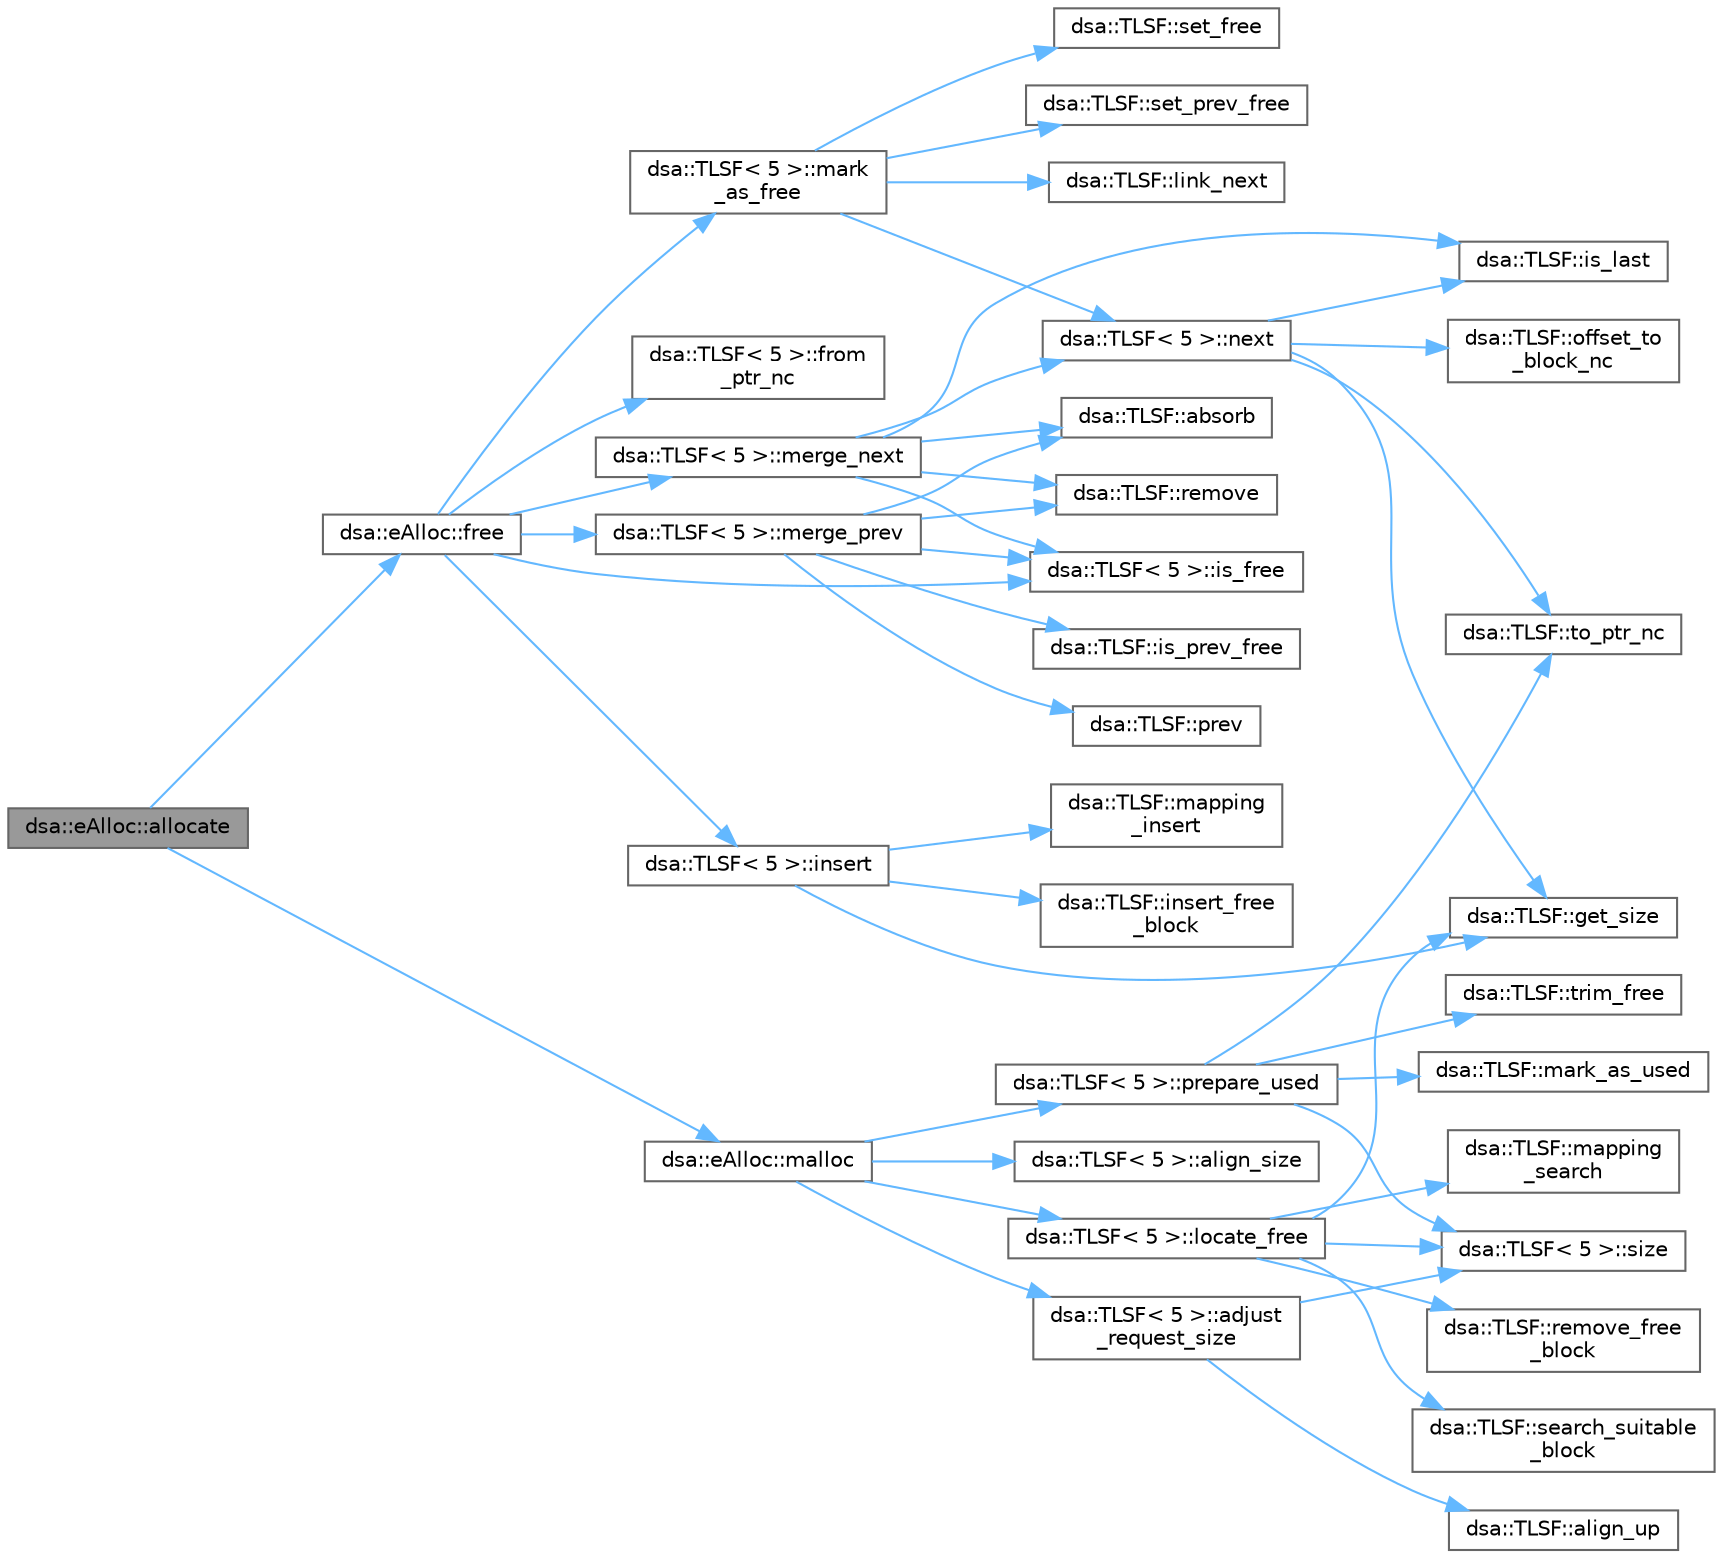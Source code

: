 digraph "dsa::eAlloc::allocate"
{
 // LATEX_PDF_SIZE
  bgcolor="transparent";
  edge [fontname=Helvetica,fontsize=10,labelfontname=Helvetica,labelfontsize=10];
  node [fontname=Helvetica,fontsize=10,shape=box,height=0.2,width=0.4];
  rankdir="LR";
  Node1 [id="Node000001",label="dsa::eAlloc::allocate",height=0.2,width=0.4,color="gray40", fillcolor="grey60", style="filled", fontcolor="black",tooltip="Allocates memory for an object and constructs it by copying."];
  Node1 -> Node2 [id="edge1_Node000001_Node000002",color="steelblue1",style="solid",tooltip=" "];
  Node2 [id="Node000002",label="dsa::eAlloc::free",height=0.2,width=0.4,color="grey40", fillcolor="white", style="filled",URL="$classdsa_1_1e_alloc.html#a6cf6ea0950ef6c2c4d496a92c4786282",tooltip="Frees a previously allocated memory block."];
  Node2 -> Node3 [id="edge2_Node000002_Node000003",color="steelblue1",style="solid",tooltip=" "];
  Node3 [id="Node000003",label="dsa::TLSF\< 5 \>::from\l_ptr_nc",height=0.2,width=0.4,color="grey40", fillcolor="white", style="filled",URL="$classdsa_1_1_t_l_s_f.html#afd2921b2dac73664c9bdadff7abd6eb6",tooltip=" "];
  Node2 -> Node4 [id="edge3_Node000002_Node000004",color="steelblue1",style="solid",tooltip=" "];
  Node4 [id="Node000004",label="dsa::TLSF\< 5 \>::insert",height=0.2,width=0.4,color="grey40", fillcolor="white", style="filled",URL="$classdsa_1_1_t_l_s_f.html#a0dc5ae2b42c39b8ebafbb0cd4d5ac5a7",tooltip=" "];
  Node4 -> Node5 [id="edge4_Node000004_Node000005",color="steelblue1",style="solid",tooltip=" "];
  Node5 [id="Node000005",label="dsa::TLSF::get_size",height=0.2,width=0.4,color="grey40", fillcolor="white", style="filled",URL="$classdsa_1_1_t_l_s_f.html#aa3b06851f567dc4366f71faf793d278c",tooltip=" "];
  Node4 -> Node6 [id="edge5_Node000004_Node000006",color="steelblue1",style="solid",tooltip=" "];
  Node6 [id="Node000006",label="dsa::TLSF::insert_free\l_block",height=0.2,width=0.4,color="grey40", fillcolor="white", style="filled",URL="$classdsa_1_1_t_l_s_f.html#a07deb05a505f94dfbd6eb637a151008a",tooltip=" "];
  Node4 -> Node7 [id="edge6_Node000004_Node000007",color="steelblue1",style="solid",tooltip=" "];
  Node7 [id="Node000007",label="dsa::TLSF::mapping\l_insert",height=0.2,width=0.4,color="grey40", fillcolor="white", style="filled",URL="$classdsa_1_1_t_l_s_f.html#a7aaa27582e40b9eabb7d4c03c5facb04",tooltip=" "];
  Node2 -> Node8 [id="edge7_Node000002_Node000008",color="steelblue1",style="solid",tooltip=" "];
  Node8 [id="Node000008",label="dsa::TLSF\< 5 \>::is_free",height=0.2,width=0.4,color="grey40", fillcolor="white", style="filled",URL="$classdsa_1_1_t_l_s_f.html#a1c60aa4b3b12526b95628d9dba0c95be",tooltip=" "];
  Node2 -> Node9 [id="edge8_Node000002_Node000009",color="steelblue1",style="solid",tooltip=" "];
  Node9 [id="Node000009",label="dsa::TLSF\< 5 \>::mark\l_as_free",height=0.2,width=0.4,color="grey40", fillcolor="white", style="filled",URL="$classdsa_1_1_t_l_s_f.html#a32b002299d6d511cfd4db6d6793d2a28",tooltip=" "];
  Node9 -> Node10 [id="edge9_Node000009_Node000010",color="steelblue1",style="solid",tooltip=" "];
  Node10 [id="Node000010",label="dsa::TLSF::link_next",height=0.2,width=0.4,color="grey40", fillcolor="white", style="filled",URL="$classdsa_1_1_t_l_s_f.html#ab7f459a80a15779948a5b3436caa0fb2",tooltip=" "];
  Node9 -> Node11 [id="edge10_Node000009_Node000011",color="steelblue1",style="solid",tooltip=" "];
  Node11 [id="Node000011",label="dsa::TLSF\< 5 \>::next",height=0.2,width=0.4,color="grey40", fillcolor="white", style="filled",URL="$classdsa_1_1_t_l_s_f.html#a95fb2325991390b7e21889d5f212e231",tooltip=" "];
  Node11 -> Node5 [id="edge11_Node000011_Node000005",color="steelblue1",style="solid",tooltip=" "];
  Node11 -> Node12 [id="edge12_Node000011_Node000012",color="steelblue1",style="solid",tooltip=" "];
  Node12 [id="Node000012",label="dsa::TLSF::is_last",height=0.2,width=0.4,color="grey40", fillcolor="white", style="filled",URL="$classdsa_1_1_t_l_s_f.html#adcbc2cc8ec2a8e348b2f7c12fb74c013",tooltip=" "];
  Node11 -> Node13 [id="edge13_Node000011_Node000013",color="steelblue1",style="solid",tooltip=" "];
  Node13 [id="Node000013",label="dsa::TLSF::offset_to\l_block_nc",height=0.2,width=0.4,color="grey40", fillcolor="white", style="filled",URL="$classdsa_1_1_t_l_s_f.html#abc81913bafee4d307d838896319a0ca1",tooltip=" "];
  Node11 -> Node14 [id="edge14_Node000011_Node000014",color="steelblue1",style="solid",tooltip=" "];
  Node14 [id="Node000014",label="dsa::TLSF::to_ptr_nc",height=0.2,width=0.4,color="grey40", fillcolor="white", style="filled",URL="$classdsa_1_1_t_l_s_f.html#a695ec978573cffb0ab2b9d9e28068e02",tooltip=" "];
  Node9 -> Node15 [id="edge15_Node000009_Node000015",color="steelblue1",style="solid",tooltip=" "];
  Node15 [id="Node000015",label="dsa::TLSF::set_free",height=0.2,width=0.4,color="grey40", fillcolor="white", style="filled",URL="$classdsa_1_1_t_l_s_f.html#a5b817e5a0872cac294950e321bdf75ea",tooltip=" "];
  Node9 -> Node16 [id="edge16_Node000009_Node000016",color="steelblue1",style="solid",tooltip=" "];
  Node16 [id="Node000016",label="dsa::TLSF::set_prev_free",height=0.2,width=0.4,color="grey40", fillcolor="white", style="filled",URL="$classdsa_1_1_t_l_s_f.html#a8fa3eb30d8636dfb48c02ca7860ec733",tooltip=" "];
  Node2 -> Node17 [id="edge17_Node000002_Node000017",color="steelblue1",style="solid",tooltip=" "];
  Node17 [id="Node000017",label="dsa::TLSF\< 5 \>::merge_next",height=0.2,width=0.4,color="grey40", fillcolor="white", style="filled",URL="$classdsa_1_1_t_l_s_f.html#a7b5ac458179b4ccc499b03d2cb10c10d",tooltip=" "];
  Node17 -> Node18 [id="edge18_Node000017_Node000018",color="steelblue1",style="solid",tooltip=" "];
  Node18 [id="Node000018",label="dsa::TLSF::absorb",height=0.2,width=0.4,color="grey40", fillcolor="white", style="filled",URL="$classdsa_1_1_t_l_s_f.html#a1d0e453b3030deeb7f4e5537a4bdcaa1",tooltip=" "];
  Node17 -> Node8 [id="edge19_Node000017_Node000008",color="steelblue1",style="solid",tooltip=" "];
  Node17 -> Node12 [id="edge20_Node000017_Node000012",color="steelblue1",style="solid",tooltip=" "];
  Node17 -> Node11 [id="edge21_Node000017_Node000011",color="steelblue1",style="solid",tooltip=" "];
  Node17 -> Node19 [id="edge22_Node000017_Node000019",color="steelblue1",style="solid",tooltip=" "];
  Node19 [id="Node000019",label="dsa::TLSF::remove",height=0.2,width=0.4,color="grey40", fillcolor="white", style="filled",URL="$classdsa_1_1_t_l_s_f.html#a0618f620681909344d8bcef6844a02c8",tooltip=" "];
  Node2 -> Node20 [id="edge23_Node000002_Node000020",color="steelblue1",style="solid",tooltip=" "];
  Node20 [id="Node000020",label="dsa::TLSF\< 5 \>::merge_prev",height=0.2,width=0.4,color="grey40", fillcolor="white", style="filled",URL="$classdsa_1_1_t_l_s_f.html#af2641f51b9b064d86a22c330d5c1bd84",tooltip=" "];
  Node20 -> Node18 [id="edge24_Node000020_Node000018",color="steelblue1",style="solid",tooltip=" "];
  Node20 -> Node8 [id="edge25_Node000020_Node000008",color="steelblue1",style="solid",tooltip=" "];
  Node20 -> Node21 [id="edge26_Node000020_Node000021",color="steelblue1",style="solid",tooltip=" "];
  Node21 [id="Node000021",label="dsa::TLSF::is_prev_free",height=0.2,width=0.4,color="grey40", fillcolor="white", style="filled",URL="$classdsa_1_1_t_l_s_f.html#ac45a129e8e6228e0360fbc191652e9a6",tooltip=" "];
  Node20 -> Node22 [id="edge27_Node000020_Node000022",color="steelblue1",style="solid",tooltip=" "];
  Node22 [id="Node000022",label="dsa::TLSF::prev",height=0.2,width=0.4,color="grey40", fillcolor="white", style="filled",URL="$classdsa_1_1_t_l_s_f.html#a916561111ba5eefbd3fb72dba5232bfc",tooltip=" "];
  Node20 -> Node19 [id="edge28_Node000020_Node000019",color="steelblue1",style="solid",tooltip=" "];
  Node1 -> Node23 [id="edge29_Node000001_Node000023",color="steelblue1",style="solid",tooltip=" "];
  Node23 [id="Node000023",label="dsa::eAlloc::malloc",height=0.2,width=0.4,color="grey40", fillcolor="white", style="filled",URL="$classdsa_1_1e_alloc.html#a5faaeb302c059421ca82cfc7db8e9879",tooltip="Allocates a block of memory of the specified size."];
  Node23 -> Node24 [id="edge30_Node000023_Node000024",color="steelblue1",style="solid",tooltip=" "];
  Node24 [id="Node000024",label="dsa::TLSF\< 5 \>::adjust\l_request_size",height=0.2,width=0.4,color="grey40", fillcolor="white", style="filled",URL="$classdsa_1_1_t_l_s_f.html#a06b784dc5df9063ca8acd2c1b1e4d7fe",tooltip=" "];
  Node24 -> Node25 [id="edge31_Node000024_Node000025",color="steelblue1",style="solid",tooltip=" "];
  Node25 [id="Node000025",label="dsa::TLSF::align_up",height=0.2,width=0.4,color="grey40", fillcolor="white", style="filled",URL="$classdsa_1_1_t_l_s_f.html#afa49f068970ffe8c065baf6b112c7c32",tooltip=" "];
  Node24 -> Node26 [id="edge32_Node000024_Node000026",color="steelblue1",style="solid",tooltip=" "];
  Node26 [id="Node000026",label="dsa::TLSF\< 5 \>::size",height=0.2,width=0.4,color="grey40", fillcolor="white", style="filled",URL="$classdsa_1_1_t_l_s_f.html#a9618212c00b858005a7e7c4d3891d992",tooltip=" "];
  Node23 -> Node27 [id="edge33_Node000023_Node000027",color="steelblue1",style="solid",tooltip=" "];
  Node27 [id="Node000027",label="dsa::TLSF\< 5 \>::align_size",height=0.2,width=0.4,color="grey40", fillcolor="white", style="filled",URL="$classdsa_1_1_t_l_s_f.html#aa368212269f0ea11be46c699c43cc548",tooltip=" "];
  Node23 -> Node28 [id="edge34_Node000023_Node000028",color="steelblue1",style="solid",tooltip=" "];
  Node28 [id="Node000028",label="dsa::TLSF\< 5 \>::locate_free",height=0.2,width=0.4,color="grey40", fillcolor="white", style="filled",URL="$classdsa_1_1_t_l_s_f.html#afacb1adf4c48b2d06cafaa71b9f884d9",tooltip=" "];
  Node28 -> Node5 [id="edge35_Node000028_Node000005",color="steelblue1",style="solid",tooltip=" "];
  Node28 -> Node29 [id="edge36_Node000028_Node000029",color="steelblue1",style="solid",tooltip=" "];
  Node29 [id="Node000029",label="dsa::TLSF::mapping\l_search",height=0.2,width=0.4,color="grey40", fillcolor="white", style="filled",URL="$classdsa_1_1_t_l_s_f.html#aa795026851710838eac2340ab77c9a3f",tooltip=" "];
  Node28 -> Node30 [id="edge37_Node000028_Node000030",color="steelblue1",style="solid",tooltip=" "];
  Node30 [id="Node000030",label="dsa::TLSF::remove_free\l_block",height=0.2,width=0.4,color="grey40", fillcolor="white", style="filled",URL="$classdsa_1_1_t_l_s_f.html#a57e28078474fdc0853060430d5454920",tooltip=" "];
  Node28 -> Node31 [id="edge38_Node000028_Node000031",color="steelblue1",style="solid",tooltip=" "];
  Node31 [id="Node000031",label="dsa::TLSF::search_suitable\l_block",height=0.2,width=0.4,color="grey40", fillcolor="white", style="filled",URL="$classdsa_1_1_t_l_s_f.html#ad2d8098eda4e9b2e07ea2d6e86a89262",tooltip=" "];
  Node28 -> Node26 [id="edge39_Node000028_Node000026",color="steelblue1",style="solid",tooltip=" "];
  Node23 -> Node32 [id="edge40_Node000023_Node000032",color="steelblue1",style="solid",tooltip=" "];
  Node32 [id="Node000032",label="dsa::TLSF\< 5 \>::prepare_used",height=0.2,width=0.4,color="grey40", fillcolor="white", style="filled",URL="$classdsa_1_1_t_l_s_f.html#a9a2d2201883d300bf1568e53c09297c4",tooltip=" "];
  Node32 -> Node33 [id="edge41_Node000032_Node000033",color="steelblue1",style="solid",tooltip=" "];
  Node33 [id="Node000033",label="dsa::TLSF::mark_as_used",height=0.2,width=0.4,color="grey40", fillcolor="white", style="filled",URL="$classdsa_1_1_t_l_s_f.html#a835dfcb50f18445e12725900519e3d12",tooltip=" "];
  Node32 -> Node26 [id="edge42_Node000032_Node000026",color="steelblue1",style="solid",tooltip=" "];
  Node32 -> Node14 [id="edge43_Node000032_Node000014",color="steelblue1",style="solid",tooltip=" "];
  Node32 -> Node34 [id="edge44_Node000032_Node000034",color="steelblue1",style="solid",tooltip=" "];
  Node34 [id="Node000034",label="dsa::TLSF::trim_free",height=0.2,width=0.4,color="grey40", fillcolor="white", style="filled",URL="$classdsa_1_1_t_l_s_f.html#a52605b6620223a08ca21559d318c91d0",tooltip=" "];
}
